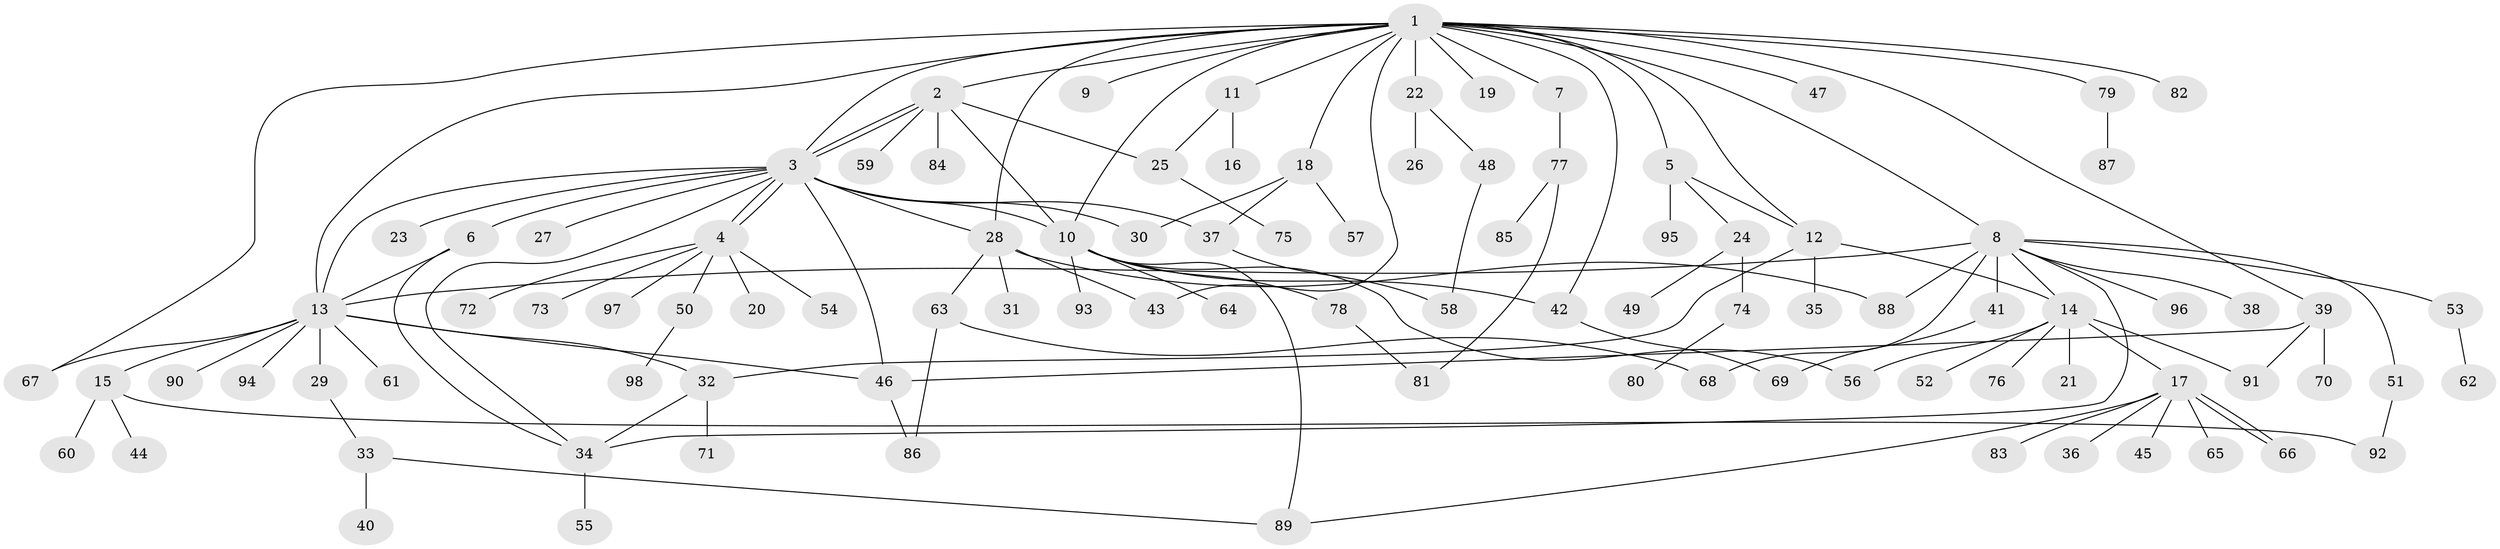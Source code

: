 // Generated by graph-tools (version 1.1) at 2025/35/03/09/25 02:35:45]
// undirected, 98 vertices, 132 edges
graph export_dot {
graph [start="1"]
  node [color=gray90,style=filled];
  1;
  2;
  3;
  4;
  5;
  6;
  7;
  8;
  9;
  10;
  11;
  12;
  13;
  14;
  15;
  16;
  17;
  18;
  19;
  20;
  21;
  22;
  23;
  24;
  25;
  26;
  27;
  28;
  29;
  30;
  31;
  32;
  33;
  34;
  35;
  36;
  37;
  38;
  39;
  40;
  41;
  42;
  43;
  44;
  45;
  46;
  47;
  48;
  49;
  50;
  51;
  52;
  53;
  54;
  55;
  56;
  57;
  58;
  59;
  60;
  61;
  62;
  63;
  64;
  65;
  66;
  67;
  68;
  69;
  70;
  71;
  72;
  73;
  74;
  75;
  76;
  77;
  78;
  79;
  80;
  81;
  82;
  83;
  84;
  85;
  86;
  87;
  88;
  89;
  90;
  91;
  92;
  93;
  94;
  95;
  96;
  97;
  98;
  1 -- 2;
  1 -- 3;
  1 -- 5;
  1 -- 7;
  1 -- 8;
  1 -- 9;
  1 -- 10;
  1 -- 11;
  1 -- 12;
  1 -- 13;
  1 -- 18;
  1 -- 19;
  1 -- 22;
  1 -- 28;
  1 -- 39;
  1 -- 42;
  1 -- 43;
  1 -- 47;
  1 -- 67;
  1 -- 79;
  1 -- 82;
  2 -- 3;
  2 -- 3;
  2 -- 10;
  2 -- 25;
  2 -- 59;
  2 -- 84;
  3 -- 4;
  3 -- 4;
  3 -- 6;
  3 -- 10;
  3 -- 13;
  3 -- 23;
  3 -- 27;
  3 -- 28;
  3 -- 30;
  3 -- 34;
  3 -- 37;
  3 -- 46;
  4 -- 20;
  4 -- 50;
  4 -- 54;
  4 -- 72;
  4 -- 73;
  4 -- 97;
  5 -- 12;
  5 -- 24;
  5 -- 95;
  6 -- 13;
  6 -- 34;
  7 -- 77;
  8 -- 13;
  8 -- 14;
  8 -- 34;
  8 -- 38;
  8 -- 41;
  8 -- 51;
  8 -- 53;
  8 -- 68;
  8 -- 88;
  8 -- 96;
  10 -- 42;
  10 -- 56;
  10 -- 64;
  10 -- 78;
  10 -- 89;
  10 -- 93;
  11 -- 16;
  11 -- 25;
  12 -- 14;
  12 -- 32;
  12 -- 35;
  13 -- 15;
  13 -- 29;
  13 -- 32;
  13 -- 46;
  13 -- 61;
  13 -- 67;
  13 -- 90;
  13 -- 94;
  14 -- 17;
  14 -- 21;
  14 -- 52;
  14 -- 56;
  14 -- 76;
  14 -- 91;
  15 -- 44;
  15 -- 60;
  15 -- 92;
  17 -- 36;
  17 -- 45;
  17 -- 65;
  17 -- 66;
  17 -- 66;
  17 -- 83;
  17 -- 89;
  18 -- 30;
  18 -- 37;
  18 -- 57;
  22 -- 26;
  22 -- 48;
  24 -- 49;
  24 -- 74;
  25 -- 75;
  28 -- 31;
  28 -- 43;
  28 -- 63;
  28 -- 88;
  29 -- 33;
  32 -- 34;
  32 -- 71;
  33 -- 40;
  33 -- 89;
  34 -- 55;
  37 -- 58;
  39 -- 46;
  39 -- 70;
  39 -- 91;
  41 -- 69;
  42 -- 69;
  46 -- 86;
  48 -- 58;
  50 -- 98;
  51 -- 92;
  53 -- 62;
  63 -- 68;
  63 -- 86;
  74 -- 80;
  77 -- 81;
  77 -- 85;
  78 -- 81;
  79 -- 87;
}
